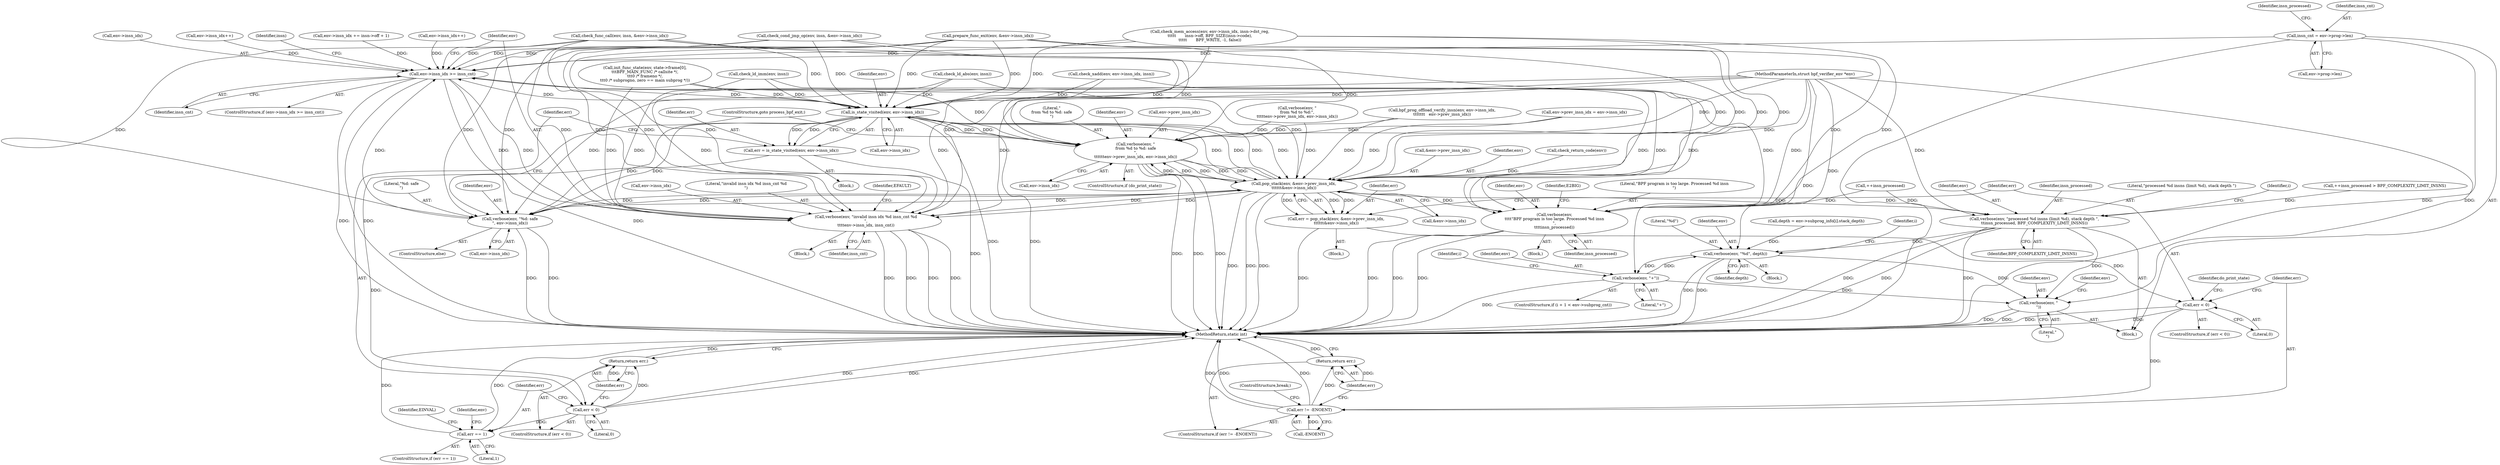 digraph "0_linux_979d63d50c0c0f7bc537bf821e056cc9fe5abd38_2@pointer" {
"1000130" [label="(Call,insn_cnt = env->prog->len)"];
"1000211" [label="(Call,env->insn_idx >= insn_cnt)"];
"1000217" [label="(Call,verbose(env, \"invalid insn idx %d insn_cnt %d\n\",\n\t\t\t\tenv->insn_idx, insn_cnt))"];
"1000254" [label="(Call,is_state_visited(env, env->insn_idx))"];
"1000252" [label="(Call,err = is_state_visited(env, env->insn_idx))"];
"1000260" [label="(Call,err < 0)"];
"1000263" [label="(Return,return err;)"];
"1000266" [label="(Call,err == 1)"];
"1000279" [label="(Call,verbose(env, \"\nfrom %d to %d: safe\n\",\n\t\t\t\t\t\tenv->prev_insn_idx, env->insn_idx))"];
"1000979" [label="(Call,pop_stack(env, &env->prev_insn_idx,\n\t\t\t\t\t\t&env->insn_idx))"];
"1000245" [label="(Call,verbose(env,\n\t\t\t\t\"BPF program is too large. Processed %d insn\n\",\n\t\t\t\tinsn_processed))"];
"1000289" [label="(Call,verbose(env, \"%d: safe\n\", env->insn_idx))"];
"1000977" [label="(Call,err = pop_stack(env, &env->prev_insn_idx,\n\t\t\t\t\t\t&env->insn_idx))"];
"1000990" [label="(Call,err < 0)"];
"1000995" [label="(Call,err != -ENOENT)"];
"1000999" [label="(Return,return err;)"];
"1001091" [label="(Call,verbose(env, \"processed %d insns (limit %d), stack depth \",\n\t\tinsn_processed, BPF_COMPLEXITY_LIMIT_INSNS))"];
"1001118" [label="(Call,verbose(env, \"%d\", depth))"];
"1001130" [label="(Call,verbose(env, \"+\"))"];
"1001133" [label="(Call,verbose(env, \"\n\"))"];
"1000212" [label="(Call,env->insn_idx)"];
"1000995" [label="(Call,err != -ENOENT)"];
"1001001" [label="(ControlStructure,break;)"];
"1000996" [label="(Identifier,err)"];
"1000265" [label="(ControlStructure,if (err == 1))"];
"1000280" [label="(Identifier,env)"];
"1001057" [label="(Call,check_ld_imm(env, insn))"];
"1000266" [label="(Call,err == 1)"];
"1000273" [label="(Identifier,env)"];
"1001106" [label="(Identifier,i)"];
"1000253" [label="(Identifier,err)"];
"1000997" [label="(Call,-ENOENT)"];
"1001012" [label="(Call,check_cond_jmp_op(env, insn, &env->insn_idx))"];
"1000562" [label="(Call,env->insn_idx++)"];
"1000260" [label="(Call,err < 0)"];
"1000245" [label="(Call,verbose(env,\n\t\t\t\t\"BPF program is too large. Processed %d insn\n\",\n\t\t\t\tinsn_processed))"];
"1000985" [label="(Call,&env->insn_idx)"];
"1000244" [label="(Block,)"];
"1000803" [label="(Call,check_func_call(env, insn, &env->insn_idx))"];
"1000878" [label="(Block,)"];
"1000999" [label="(Return,return err;)"];
"1001092" [label="(Identifier,env)"];
"1000291" [label="(Literal,\"%d: safe\n\")"];
"1000552" [label="(Call,check_xadd(env, env->insn_idx, insn))"];
"1000916" [label="(Call,env->prev_insn_idx = env->insn_idx)"];
"1000210" [label="(ControlStructure,if (env->insn_idx >= insn_cnt))"];
"1000118" [label="(Block,)"];
"1000223" [label="(Identifier,insn_cnt)"];
"1000246" [label="(Identifier,env)"];
"1000281" [label="(Literal,\"\nfrom %d to %d: safe\n\")"];
"1001118" [label="(Call,verbose(env, \"%d\", depth))"];
"1000117" [label="(MethodParameterIn,struct bpf_verifier_env *env)"];
"1000132" [label="(Call,env->prog->len)"];
"1000196" [label="(Call,init_func_state(env, state->frame[0],\n\t\t\tBPF_MAIN_FUNC /* callsite */,\n\t\t\t0 /* frameno */,\n\t\t\t0 /* subprogno, zero == main subprog */))"];
"1000925" [label="(Call,prepare_func_exit(env, &env->insn_idx))"];
"1000981" [label="(Call,&env->prev_insn_idx)"];
"1000300" [label="(Identifier,EINVAL)"];
"1000279" [label="(Call,verbose(env, \"\nfrom %d to %d: safe\n\",\n\t\t\t\t\t\tenv->prev_insn_idx, env->insn_idx))"];
"1000261" [label="(Identifier,err)"];
"1000248" [label="(Identifier,insn_processed)"];
"1000228" [label="(Identifier,insn)"];
"1001131" [label="(Identifier,env)"];
"1000226" [label="(Identifier,EFAULT)"];
"1001132" [label="(Literal,\"+\")"];
"1000215" [label="(Identifier,insn_cnt)"];
"1001094" [label="(Identifier,insn_processed)"];
"1001125" [label="(Identifier,i)"];
"1001093" [label="(Literal,\"processed %d insns (limit %d), stack depth \")"];
"1000241" [label="(Call,++insn_processed)"];
"1001091" [label="(Call,verbose(env, \"processed %d insns (limit %d), stack depth \",\n\t\tinsn_processed, BPF_COMPLEXITY_LIMIT_INSNS))"];
"1001107" [label="(Block,)"];
"1000863" [label="(Call,env->insn_idx += insn->off + 1)"];
"1001120" [label="(Literal,\"%d\")"];
"1001000" [label="(Identifier,err)"];
"1000251" [label="(Identifier,E2BIG)"];
"1001095" [label="(Identifier,BPF_COMPLEXITY_LIMIT_INSNS)"];
"1000247" [label="(Literal,\"BPF program is too large. Processed %d insn\n\")"];
"1000980" [label="(Identifier,env)"];
"1000218" [label="(Identifier,env)"];
"1000994" [label="(ControlStructure,if (err != -ENOENT))"];
"1000277" [label="(ControlStructure,if (do_print_state))"];
"1000267" [label="(Identifier,err)"];
"1000211" [label="(Call,env->insn_idx >= insn_cnt)"];
"1000991" [label="(Identifier,err)"];
"1000288" [label="(ControlStructure,else)"];
"1000290" [label="(Identifier,env)"];
"1001098" [label="(Identifier,i)"];
"1001153" [label="(MethodReturn,static int)"];
"1000344" [label="(Call,verbose(env, \"\nfrom %d to %d:\",\n\t\t\t\t\tenv->prev_insn_idx, env->insn_idx))"];
"1000254" [label="(Call,is_state_visited(env, env->insn_idx))"];
"1000979" [label="(Call,pop_stack(env, &env->prev_insn_idx,\n\t\t\t\t\t\t&env->insn_idx))"];
"1000240" [label="(Call,++insn_processed > BPF_COMPLEXITY_LIMIT_INSNS)"];
"1000721" [label="(Call,check_mem_access(env, env->insn_idx, insn->dst_reg,\n\t\t\t\t\t       insn->off, BPF_SIZE(insn->code),\n\t\t\t\t\t       BPF_WRITE, -1, false))"];
"1001134" [label="(Identifier,env)"];
"1000216" [label="(Block,)"];
"1000295" [label="(ControlStructure,goto process_bpf_exit;)"];
"1001130" [label="(Call,verbose(env, \"+\"))"];
"1001042" [label="(Call,check_ld_abs(env, insn))"];
"1000268" [label="(Literal,1)"];
"1001119" [label="(Identifier,env)"];
"1000217" [label="(Call,verbose(env, \"invalid insn idx %d insn_cnt %d\n\",\n\t\t\t\tenv->insn_idx, insn_cnt))"];
"1000255" [label="(Identifier,env)"];
"1000259" [label="(ControlStructure,if (err < 0))"];
"1000990" [label="(Call,err < 0)"];
"1000989" [label="(ControlStructure,if (err < 0))"];
"1001109" [label="(Call,depth = env->subprog_info[i].stack_depth)"];
"1000140" [label="(Identifier,insn_processed)"];
"1000263" [label="(Return,return err;)"];
"1001005" [label="(Identifier,do_print_state)"];
"1001140" [label="(Identifier,env)"];
"1000992" [label="(Literal,0)"];
"1000262" [label="(Literal,0)"];
"1000285" [label="(Call,env->insn_idx)"];
"1000220" [label="(Call,env->insn_idx)"];
"1000256" [label="(Call,env->insn_idx)"];
"1000282" [label="(Call,env->prev_insn_idx)"];
"1000131" [label="(Identifier,insn_cnt)"];
"1000978" [label="(Identifier,err)"];
"1001133" [label="(Call,verbose(env, \"\n\"))"];
"1000130" [label="(Call,insn_cnt = env->prog->len)"];
"1000404" [label="(Call,bpf_prog_offload_verify_insn(env, env->insn_idx,\n\t\t\t\t\t\t\t   env->prev_insn_idx))"];
"1001121" [label="(Identifier,depth)"];
"1000970" [label="(Call,check_return_code(env))"];
"1000289" [label="(Call,verbose(env, \"%d: safe\n\", env->insn_idx))"];
"1000264" [label="(Identifier,err)"];
"1000207" [label="(Block,)"];
"1001122" [label="(ControlStructure,if (i + 1 < env->subprog_cnt))"];
"1000219" [label="(Literal,\"invalid insn idx %d insn_cnt %d\n\")"];
"1000292" [label="(Call,env->insn_idx)"];
"1000977" [label="(Call,err = pop_stack(env, &env->prev_insn_idx,\n\t\t\t\t\t\t&env->insn_idx))"];
"1001087" [label="(Call,env->insn_idx++)"];
"1001135" [label="(Literal,\"\n\")"];
"1000252" [label="(Call,err = is_state_visited(env, env->insn_idx))"];
"1000130" -> "1000118"  [label="AST: "];
"1000130" -> "1000132"  [label="CFG: "];
"1000131" -> "1000130"  [label="AST: "];
"1000132" -> "1000130"  [label="AST: "];
"1000140" -> "1000130"  [label="CFG: "];
"1000130" -> "1001153"  [label="DDG: "];
"1000130" -> "1001153"  [label="DDG: "];
"1000130" -> "1000211"  [label="DDG: "];
"1000211" -> "1000210"  [label="AST: "];
"1000211" -> "1000215"  [label="CFG: "];
"1000212" -> "1000211"  [label="AST: "];
"1000215" -> "1000211"  [label="AST: "];
"1000218" -> "1000211"  [label="CFG: "];
"1000228" -> "1000211"  [label="CFG: "];
"1000211" -> "1001153"  [label="DDG: "];
"1000211" -> "1001153"  [label="DDG: "];
"1000211" -> "1001153"  [label="DDG: "];
"1001012" -> "1000211"  [label="DDG: "];
"1000803" -> "1000211"  [label="DDG: "];
"1001087" -> "1000211"  [label="DDG: "];
"1000925" -> "1000211"  [label="DDG: "];
"1000863" -> "1000211"  [label="DDG: "];
"1000979" -> "1000211"  [label="DDG: "];
"1000289" -> "1000211"  [label="DDG: "];
"1000279" -> "1000211"  [label="DDG: "];
"1000562" -> "1000211"  [label="DDG: "];
"1000721" -> "1000211"  [label="DDG: "];
"1000254" -> "1000211"  [label="DDG: "];
"1000211" -> "1000217"  [label="DDG: "];
"1000211" -> "1000217"  [label="DDG: "];
"1000211" -> "1000254"  [label="DDG: "];
"1000217" -> "1000216"  [label="AST: "];
"1000217" -> "1000223"  [label="CFG: "];
"1000218" -> "1000217"  [label="AST: "];
"1000219" -> "1000217"  [label="AST: "];
"1000220" -> "1000217"  [label="AST: "];
"1000223" -> "1000217"  [label="AST: "];
"1000226" -> "1000217"  [label="CFG: "];
"1000217" -> "1001153"  [label="DDG: "];
"1000217" -> "1001153"  [label="DDG: "];
"1000217" -> "1001153"  [label="DDG: "];
"1000217" -> "1001153"  [label="DDG: "];
"1001057" -> "1000217"  [label="DDG: "];
"1001042" -> "1000217"  [label="DDG: "];
"1000721" -> "1000217"  [label="DDG: "];
"1000925" -> "1000217"  [label="DDG: "];
"1000925" -> "1000217"  [label="DDG: "];
"1000552" -> "1000217"  [label="DDG: "];
"1000196" -> "1000217"  [label="DDG: "];
"1000979" -> "1000217"  [label="DDG: "];
"1000979" -> "1000217"  [label="DDG: "];
"1000117" -> "1000217"  [label="DDG: "];
"1001012" -> "1000217"  [label="DDG: "];
"1000803" -> "1000217"  [label="DDG: "];
"1000254" -> "1000252"  [label="AST: "];
"1000254" -> "1000256"  [label="CFG: "];
"1000255" -> "1000254"  [label="AST: "];
"1000256" -> "1000254"  [label="AST: "];
"1000252" -> "1000254"  [label="CFG: "];
"1000254" -> "1001153"  [label="DDG: "];
"1000254" -> "1001153"  [label="DDG: "];
"1000254" -> "1000252"  [label="DDG: "];
"1000254" -> "1000252"  [label="DDG: "];
"1001057" -> "1000254"  [label="DDG: "];
"1001042" -> "1000254"  [label="DDG: "];
"1000721" -> "1000254"  [label="DDG: "];
"1000925" -> "1000254"  [label="DDG: "];
"1000925" -> "1000254"  [label="DDG: "];
"1000552" -> "1000254"  [label="DDG: "];
"1000196" -> "1000254"  [label="DDG: "];
"1000979" -> "1000254"  [label="DDG: "];
"1000979" -> "1000254"  [label="DDG: "];
"1000117" -> "1000254"  [label="DDG: "];
"1001012" -> "1000254"  [label="DDG: "];
"1000803" -> "1000254"  [label="DDG: "];
"1000254" -> "1000279"  [label="DDG: "];
"1000254" -> "1000279"  [label="DDG: "];
"1000254" -> "1000289"  [label="DDG: "];
"1000254" -> "1000289"  [label="DDG: "];
"1000254" -> "1000979"  [label="DDG: "];
"1000254" -> "1000979"  [label="DDG: "];
"1000252" -> "1000207"  [label="AST: "];
"1000253" -> "1000252"  [label="AST: "];
"1000261" -> "1000252"  [label="CFG: "];
"1000252" -> "1001153"  [label="DDG: "];
"1000252" -> "1000260"  [label="DDG: "];
"1000260" -> "1000259"  [label="AST: "];
"1000260" -> "1000262"  [label="CFG: "];
"1000261" -> "1000260"  [label="AST: "];
"1000262" -> "1000260"  [label="AST: "];
"1000264" -> "1000260"  [label="CFG: "];
"1000267" -> "1000260"  [label="CFG: "];
"1000260" -> "1001153"  [label="DDG: "];
"1000260" -> "1001153"  [label="DDG: "];
"1000260" -> "1000263"  [label="DDG: "];
"1000260" -> "1000266"  [label="DDG: "];
"1000263" -> "1000259"  [label="AST: "];
"1000263" -> "1000264"  [label="CFG: "];
"1000264" -> "1000263"  [label="AST: "];
"1001153" -> "1000263"  [label="CFG: "];
"1000263" -> "1001153"  [label="DDG: "];
"1000264" -> "1000263"  [label="DDG: "];
"1000266" -> "1000265"  [label="AST: "];
"1000266" -> "1000268"  [label="CFG: "];
"1000267" -> "1000266"  [label="AST: "];
"1000268" -> "1000266"  [label="AST: "];
"1000273" -> "1000266"  [label="CFG: "];
"1000300" -> "1000266"  [label="CFG: "];
"1000266" -> "1001153"  [label="DDG: "];
"1000266" -> "1001153"  [label="DDG: "];
"1000279" -> "1000277"  [label="AST: "];
"1000279" -> "1000285"  [label="CFG: "];
"1000280" -> "1000279"  [label="AST: "];
"1000281" -> "1000279"  [label="AST: "];
"1000282" -> "1000279"  [label="AST: "];
"1000285" -> "1000279"  [label="AST: "];
"1000295" -> "1000279"  [label="CFG: "];
"1000279" -> "1001153"  [label="DDG: "];
"1000279" -> "1001153"  [label="DDG: "];
"1000279" -> "1001153"  [label="DDG: "];
"1000117" -> "1000279"  [label="DDG: "];
"1000344" -> "1000279"  [label="DDG: "];
"1000916" -> "1000279"  [label="DDG: "];
"1000404" -> "1000279"  [label="DDG: "];
"1000979" -> "1000279"  [label="DDG: "];
"1000979" -> "1000279"  [label="DDG: "];
"1001012" -> "1000279"  [label="DDG: "];
"1000803" -> "1000279"  [label="DDG: "];
"1000925" -> "1000279"  [label="DDG: "];
"1000279" -> "1000979"  [label="DDG: "];
"1000279" -> "1000979"  [label="DDG: "];
"1000279" -> "1000979"  [label="DDG: "];
"1000979" -> "1000977"  [label="AST: "];
"1000979" -> "1000985"  [label="CFG: "];
"1000980" -> "1000979"  [label="AST: "];
"1000981" -> "1000979"  [label="AST: "];
"1000985" -> "1000979"  [label="AST: "];
"1000977" -> "1000979"  [label="CFG: "];
"1000979" -> "1001153"  [label="DDG: "];
"1000979" -> "1001153"  [label="DDG: "];
"1000979" -> "1001153"  [label="DDG: "];
"1000979" -> "1000245"  [label="DDG: "];
"1000979" -> "1000289"  [label="DDG: "];
"1000979" -> "1000977"  [label="DDG: "];
"1000979" -> "1000977"  [label="DDG: "];
"1000979" -> "1000977"  [label="DDG: "];
"1000970" -> "1000979"  [label="DDG: "];
"1000289" -> "1000979"  [label="DDG: "];
"1000289" -> "1000979"  [label="DDG: "];
"1000117" -> "1000979"  [label="DDG: "];
"1000344" -> "1000979"  [label="DDG: "];
"1000916" -> "1000979"  [label="DDG: "];
"1000404" -> "1000979"  [label="DDG: "];
"1001012" -> "1000979"  [label="DDG: "];
"1000803" -> "1000979"  [label="DDG: "];
"1000925" -> "1000979"  [label="DDG: "];
"1000721" -> "1000979"  [label="DDG: "];
"1000979" -> "1001091"  [label="DDG: "];
"1000245" -> "1000244"  [label="AST: "];
"1000245" -> "1000248"  [label="CFG: "];
"1000246" -> "1000245"  [label="AST: "];
"1000247" -> "1000245"  [label="AST: "];
"1000248" -> "1000245"  [label="AST: "];
"1000251" -> "1000245"  [label="CFG: "];
"1000245" -> "1001153"  [label="DDG: "];
"1000245" -> "1001153"  [label="DDG: "];
"1000245" -> "1001153"  [label="DDG: "];
"1001057" -> "1000245"  [label="DDG: "];
"1001042" -> "1000245"  [label="DDG: "];
"1000721" -> "1000245"  [label="DDG: "];
"1000925" -> "1000245"  [label="DDG: "];
"1000552" -> "1000245"  [label="DDG: "];
"1000196" -> "1000245"  [label="DDG: "];
"1000117" -> "1000245"  [label="DDG: "];
"1000241" -> "1000245"  [label="DDG: "];
"1000289" -> "1000288"  [label="AST: "];
"1000289" -> "1000292"  [label="CFG: "];
"1000290" -> "1000289"  [label="AST: "];
"1000291" -> "1000289"  [label="AST: "];
"1000292" -> "1000289"  [label="AST: "];
"1000295" -> "1000289"  [label="CFG: "];
"1000289" -> "1001153"  [label="DDG: "];
"1000289" -> "1001153"  [label="DDG: "];
"1000117" -> "1000289"  [label="DDG: "];
"1001012" -> "1000289"  [label="DDG: "];
"1000803" -> "1000289"  [label="DDG: "];
"1000925" -> "1000289"  [label="DDG: "];
"1000977" -> "1000878"  [label="AST: "];
"1000978" -> "1000977"  [label="AST: "];
"1000991" -> "1000977"  [label="CFG: "];
"1000977" -> "1001153"  [label="DDG: "];
"1000977" -> "1000990"  [label="DDG: "];
"1000990" -> "1000989"  [label="AST: "];
"1000990" -> "1000992"  [label="CFG: "];
"1000991" -> "1000990"  [label="AST: "];
"1000992" -> "1000990"  [label="AST: "];
"1000996" -> "1000990"  [label="CFG: "];
"1001005" -> "1000990"  [label="CFG: "];
"1000990" -> "1001153"  [label="DDG: "];
"1000990" -> "1001153"  [label="DDG: "];
"1000990" -> "1000995"  [label="DDG: "];
"1000995" -> "1000994"  [label="AST: "];
"1000995" -> "1000997"  [label="CFG: "];
"1000996" -> "1000995"  [label="AST: "];
"1000997" -> "1000995"  [label="AST: "];
"1001000" -> "1000995"  [label="CFG: "];
"1001001" -> "1000995"  [label="CFG: "];
"1000995" -> "1001153"  [label="DDG: "];
"1000995" -> "1001153"  [label="DDG: "];
"1000995" -> "1001153"  [label="DDG: "];
"1000997" -> "1000995"  [label="DDG: "];
"1000995" -> "1000999"  [label="DDG: "];
"1000999" -> "1000994"  [label="AST: "];
"1000999" -> "1001000"  [label="CFG: "];
"1001000" -> "1000999"  [label="AST: "];
"1001153" -> "1000999"  [label="CFG: "];
"1000999" -> "1001153"  [label="DDG: "];
"1001000" -> "1000999"  [label="DDG: "];
"1001091" -> "1000118"  [label="AST: "];
"1001091" -> "1001095"  [label="CFG: "];
"1001092" -> "1001091"  [label="AST: "];
"1001093" -> "1001091"  [label="AST: "];
"1001094" -> "1001091"  [label="AST: "];
"1001095" -> "1001091"  [label="AST: "];
"1001098" -> "1001091"  [label="CFG: "];
"1001091" -> "1001153"  [label="DDG: "];
"1001091" -> "1001153"  [label="DDG: "];
"1001091" -> "1001153"  [label="DDG: "];
"1000117" -> "1001091"  [label="DDG: "];
"1000241" -> "1001091"  [label="DDG: "];
"1000240" -> "1001091"  [label="DDG: "];
"1001091" -> "1001118"  [label="DDG: "];
"1001091" -> "1001133"  [label="DDG: "];
"1001118" -> "1001107"  [label="AST: "];
"1001118" -> "1001121"  [label="CFG: "];
"1001119" -> "1001118"  [label="AST: "];
"1001120" -> "1001118"  [label="AST: "];
"1001121" -> "1001118"  [label="AST: "];
"1001125" -> "1001118"  [label="CFG: "];
"1001118" -> "1001153"  [label="DDG: "];
"1001118" -> "1001153"  [label="DDG: "];
"1001130" -> "1001118"  [label="DDG: "];
"1000117" -> "1001118"  [label="DDG: "];
"1001109" -> "1001118"  [label="DDG: "];
"1001118" -> "1001130"  [label="DDG: "];
"1001118" -> "1001133"  [label="DDG: "];
"1001130" -> "1001122"  [label="AST: "];
"1001130" -> "1001132"  [label="CFG: "];
"1001131" -> "1001130"  [label="AST: "];
"1001132" -> "1001130"  [label="AST: "];
"1001106" -> "1001130"  [label="CFG: "];
"1001130" -> "1001153"  [label="DDG: "];
"1000117" -> "1001130"  [label="DDG: "];
"1001130" -> "1001133"  [label="DDG: "];
"1001133" -> "1000118"  [label="AST: "];
"1001133" -> "1001135"  [label="CFG: "];
"1001134" -> "1001133"  [label="AST: "];
"1001135" -> "1001133"  [label="AST: "];
"1001140" -> "1001133"  [label="CFG: "];
"1001133" -> "1001153"  [label="DDG: "];
"1001133" -> "1001153"  [label="DDG: "];
"1000117" -> "1001133"  [label="DDG: "];
}
